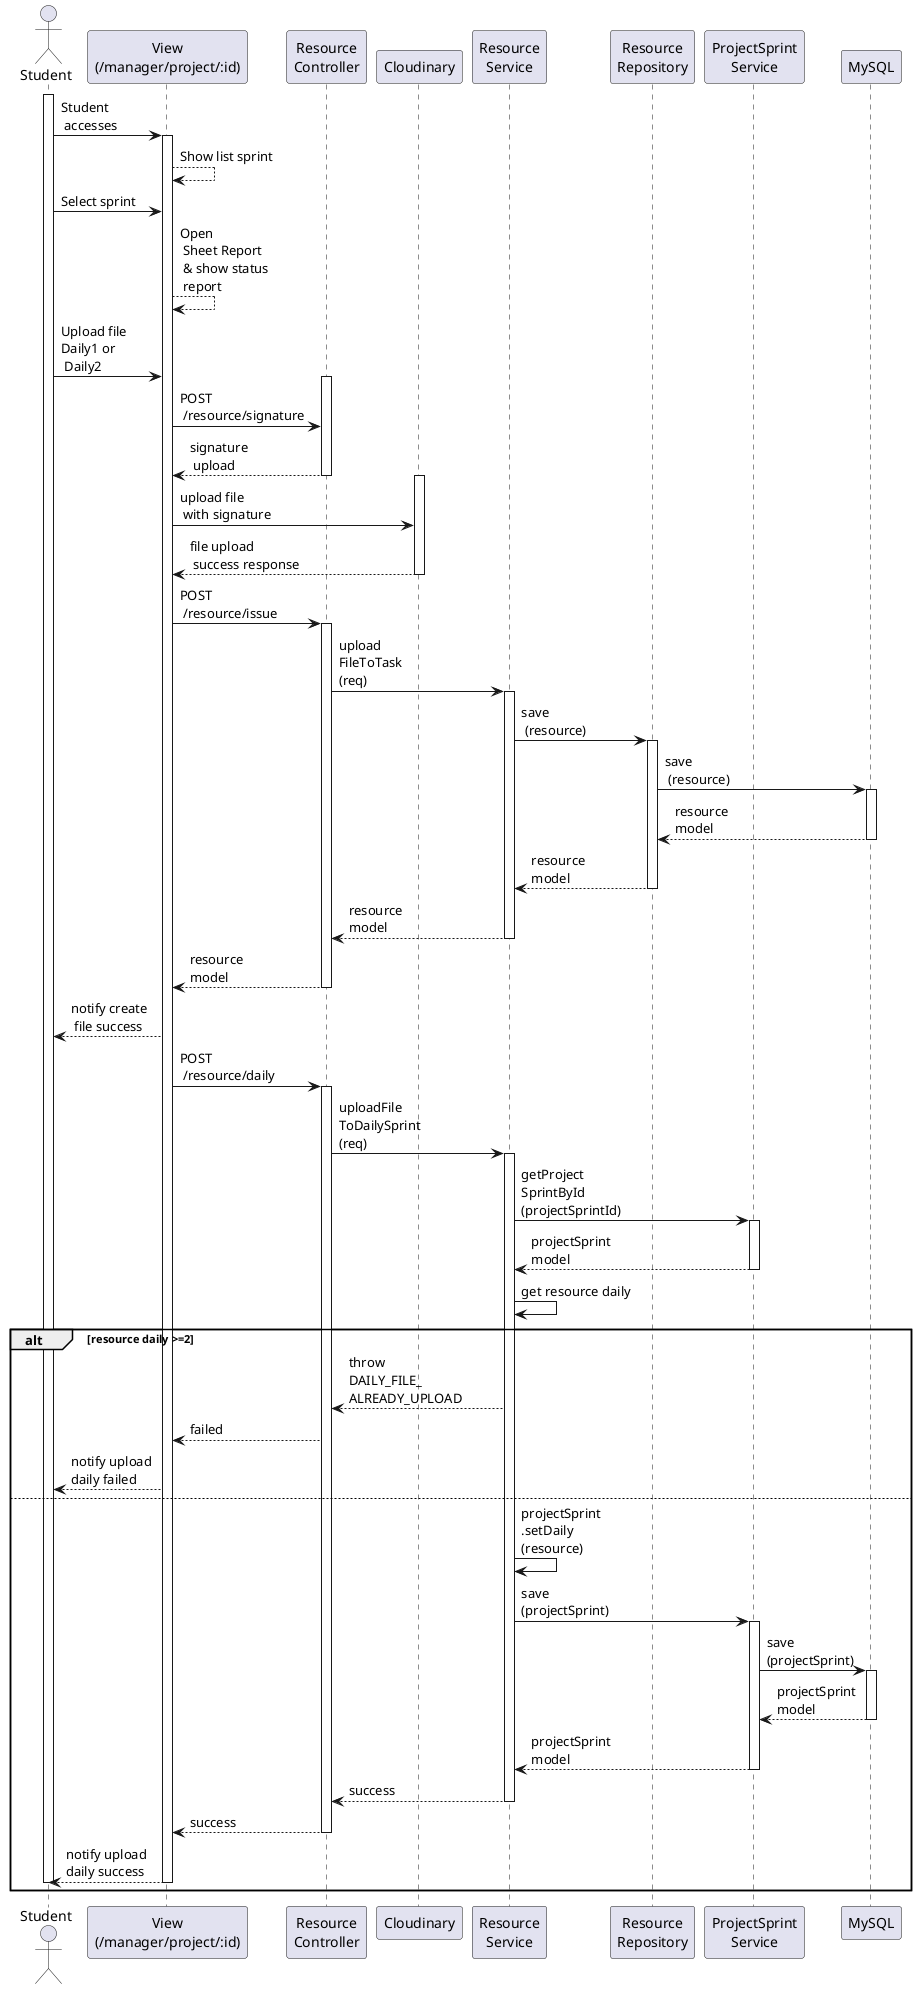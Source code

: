 @startuml
actor "Student" as SV
participant "View\n(/manager/project/:id)" as View
participant "Resource\nController" as Controller
participant "Cloudinary" as Cloud
participant "Resource\nService" as Service
participant "Resource\nRepository" as Repo
participant "ProjectSprint\nService" as PSS
participant "MySQL" as MySQL

activate SV
SV -> View : Student \n accesses
activate View
View --> View : Show list sprint
SV -> View: Select sprint
View --> View: Open \n Sheet Report\n & show status \n report
SV -> View: Upload file\nDaily1 or \n Daily2
activate Controller
View -> Controller : POST \n /resource/signature
Controller --> View:  signature \n upload
deactivate Controller
activate Cloud
View -> Cloud: upload file \n with signature
Cloud --> View: file upload \n success response
deactivate Cloud

View -> Controller: POST \n /resource/issue
activate Controller
Controller -> Service: upload\nFileToTask\n(req)
activate Service
Service -> Repo: save \n (resource)
activate Repo
Repo -> MySQL: save \n (resource)
activate MySQL
MySQL --> Repo:  resource \nmodel
deactivate MySQL
Repo --> Service:  resource \nmodel
deactivate Repo
Service --> Controller:  resource \nmodel
deactivate Service
Controller --> View:  resource \nmodel
deactivate Controller
View --> SV: notify create \n file success

View -> Controller: POST \n /resource/daily
activate Controller
Controller -> Service : uploadFile\nToDailySprint\n(req)
activate Service
Service -> PSS: getProject\nSprintById\n(projectSprintId)
activate PSS
PSS --> Service:  projectSprint \nmodel
deactivate PSS
Service -> Service: get resource daily
alt resource daily >=2
  Service --> Controller: throw \nDAILY_FILE_\nALREADY_UPLOAD
  Controller --> View:  failed
  View --> SV: notify upload\ndaily failed
else

  Service -> Service: projectSprint\n.setDaily\n(resource)
  Service -> PSS: save\n(projectSprint)
  activate PSS
  PSS -> MySQL: save\n(projectSprint)
  activate MySQL
  MySQL --> PSS:  projectSprint \nmodel
  deactivate MySQL
  PSS --> Service:  projectSprint \nmodel
  deactivate PSS

  Service --> Controller :  success
  deactivate Service

  Controller --> View :  success
  deactivate Controller

  View --> SV : notify upload\ndaily success
  deactivate View
  deactivate SV
end
@enduml
